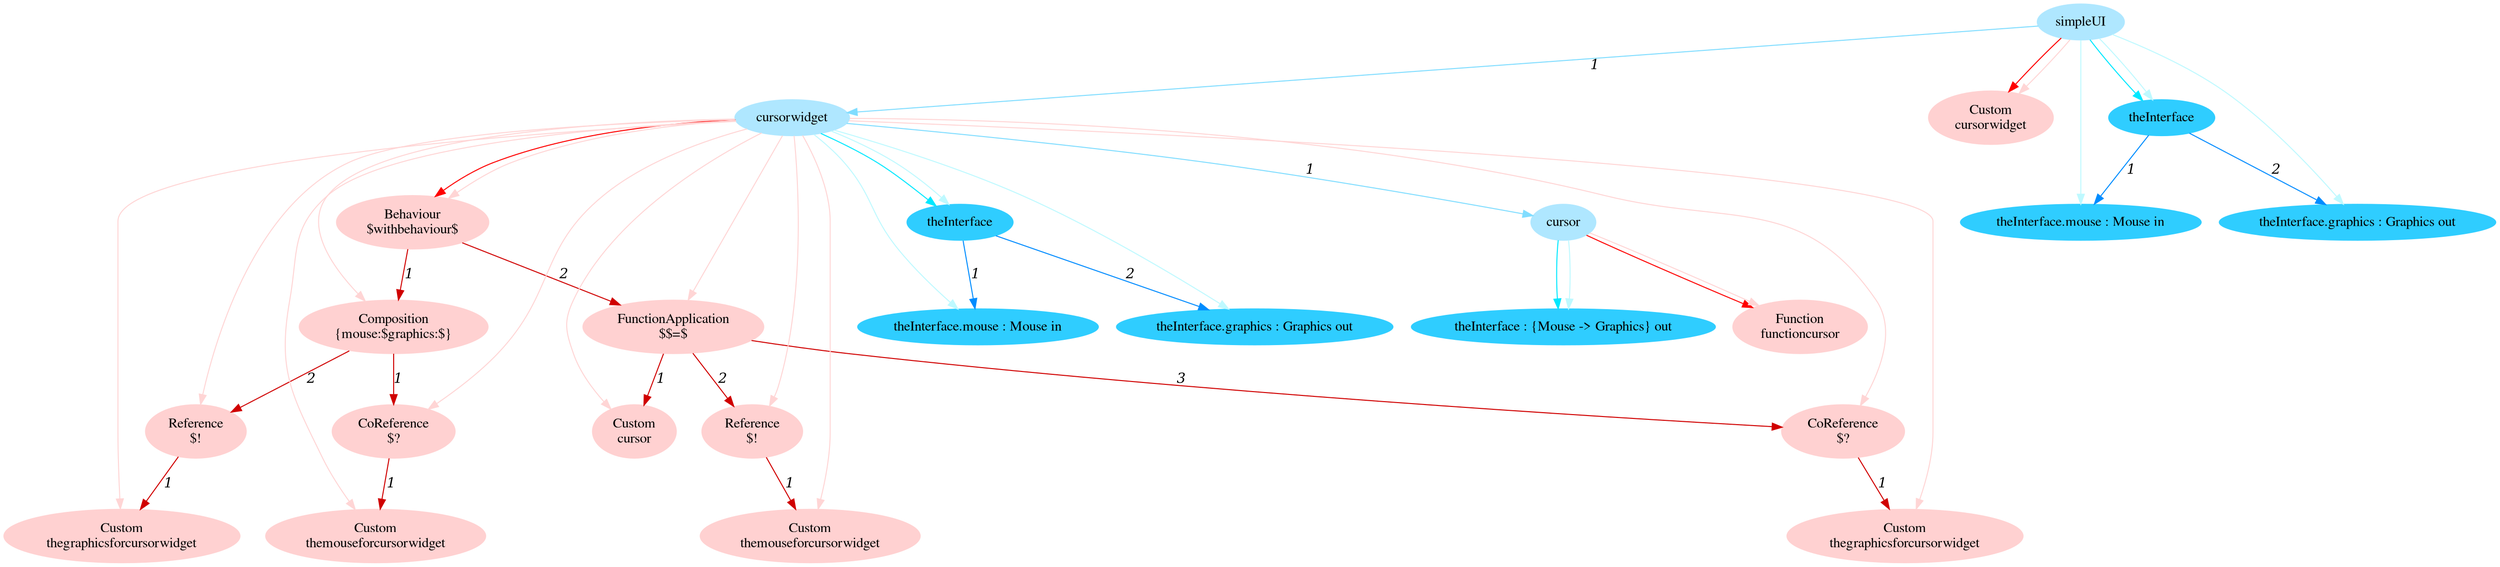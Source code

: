 digraph g{node_18859 [shape="ellipse", style="filled", color="#ffd1d1", fontname="Times", label="Function
functioncursor" ]
node_18872 [shape="ellipse", style="filled", color="#ffd1d1", fontname="Times", label="Behaviour
$withbehaviour$" ]
node_18874 [shape="ellipse", style="filled", color="#ffd1d1", fontname="Times", label="Composition
{mouse:$graphics:$}" ]
node_18876 [shape="ellipse", style="filled", color="#ffd1d1", fontname="Times", label="CoReference
$?" ]
node_18878 [shape="ellipse", style="filled", color="#ffd1d1", fontname="Times", label="Custom
themouseforcursorwidget" ]
node_18881 [shape="ellipse", style="filled", color="#ffd1d1", fontname="Times", label="Reference
$!" ]
node_18883 [shape="ellipse", style="filled", color="#ffd1d1", fontname="Times", label="Custom
thegraphicsforcursorwidget" ]
node_18888 [shape="ellipse", style="filled", color="#ffd1d1", fontname="Times", label="FunctionApplication
$$=$" ]
node_18890 [shape="ellipse", style="filled", color="#ffd1d1", fontname="Times", label="Custom
cursor" ]
node_18892 [shape="ellipse", style="filled", color="#ffd1d1", fontname="Times", label="Reference
$!" ]
node_18894 [shape="ellipse", style="filled", color="#ffd1d1", fontname="Times", label="Custom
themouseforcursorwidget" ]
node_18897 [shape="ellipse", style="filled", color="#ffd1d1", fontname="Times", label="CoReference
$?" ]
node_18899 [shape="ellipse", style="filled", color="#ffd1d1", fontname="Times", label="Custom
thegraphicsforcursorwidget" ]
node_18918 [shape="ellipse", style="filled", color="#ffd1d1", fontname="Times", label="Custom
cursorwidget" ]
node_18853 [shape="ellipse", style="filled", color="#afe7ff", fontname="Times", label="simpleUI" ]
node_18854 [shape="ellipse", style="filled", color="#afe7ff", fontname="Times", label="cursorwidget" ]
node_18855 [shape="ellipse", style="filled", color="#afe7ff", fontname="Times", label="cursor" ]
node_18856 [shape="ellipse", style="filled", color="#2fcdff", fontname="Times", label="theInterface : {Mouse -> Graphics} out" ]
node_18863 [shape="ellipse", style="filled", color="#2fcdff", fontname="Times", label="theInterface" ]
node_18864 [shape="ellipse", style="filled", color="#2fcdff", fontname="Times", label="theInterface.mouse : Mouse in" ]
node_18866 [shape="ellipse", style="filled", color="#2fcdff", fontname="Times", label="theInterface.graphics : Graphics out" ]
node_18909 [shape="ellipse", style="filled", color="#2fcdff", fontname="Times", label="theInterface" ]
node_18910 [shape="ellipse", style="filled", color="#2fcdff", fontname="Times", label="theInterface.mouse : Mouse in" ]
node_18912 [shape="ellipse", style="filled", color="#2fcdff", fontname="Times", label="theInterface.graphics : Graphics out" ]
node_18876 -> node_18878 [dir=forward, arrowHead=normal, fontname="Times-Italic", arrowsize=1, color="#d00000", label="1",  headlabel="", taillabel="" ]
node_18881 -> node_18883 [dir=forward, arrowHead=normal, fontname="Times-Italic", arrowsize=1, color="#d00000", label="1",  headlabel="", taillabel="" ]
node_18874 -> node_18876 [dir=forward, arrowHead=normal, fontname="Times-Italic", arrowsize=1, color="#d00000", label="1",  headlabel="", taillabel="" ]
node_18874 -> node_18881 [dir=forward, arrowHead=normal, fontname="Times-Italic", arrowsize=1, color="#d00000", label="2",  headlabel="", taillabel="" ]
node_18892 -> node_18894 [dir=forward, arrowHead=normal, fontname="Times-Italic", arrowsize=1, color="#d00000", label="1",  headlabel="", taillabel="" ]
node_18897 -> node_18899 [dir=forward, arrowHead=normal, fontname="Times-Italic", arrowsize=1, color="#d00000", label="1",  headlabel="", taillabel="" ]
node_18888 -> node_18890 [dir=forward, arrowHead=normal, fontname="Times-Italic", arrowsize=1, color="#d00000", label="1",  headlabel="", taillabel="" ]
node_18888 -> node_18892 [dir=forward, arrowHead=normal, fontname="Times-Italic", arrowsize=1, color="#d00000", label="2",  headlabel="", taillabel="" ]
node_18888 -> node_18897 [dir=forward, arrowHead=normal, fontname="Times-Italic", arrowsize=1, color="#d00000", label="3",  headlabel="", taillabel="" ]
node_18872 -> node_18874 [dir=forward, arrowHead=normal, fontname="Times-Italic", arrowsize=1, color="#d00000", label="1",  headlabel="", taillabel="" ]
node_18872 -> node_18888 [dir=forward, arrowHead=normal, fontname="Times-Italic", arrowsize=1, color="#d00000", label="2",  headlabel="", taillabel="" ]
node_18855 -> node_18859 [dir=forward, arrowHead=normal, fontname="Times-Italic", arrowsize=1, color="#ff0000", label="",  headlabel="", taillabel="" ]
node_18854 -> node_18872 [dir=forward, arrowHead=normal, fontname="Times-Italic", arrowsize=1, color="#ff0000", label="",  headlabel="", taillabel="" ]
node_18853 -> node_18918 [dir=forward, arrowHead=normal, fontname="Times-Italic", arrowsize=1, color="#ff0000", label="",  headlabel="", taillabel="" ]
node_18855 -> node_18859 [dir=forward, arrowHead=normal, fontname="Times-Italic", arrowsize=1, color="#ffd5d5", label="",  headlabel="", taillabel="" ]
node_18854 -> node_18872 [dir=forward, arrowHead=normal, fontname="Times-Italic", arrowsize=1, color="#ffd5d5", label="",  headlabel="", taillabel="" ]
node_18854 -> node_18874 [dir=forward, arrowHead=normal, fontname="Times-Italic", arrowsize=1, color="#ffd5d5", label="",  headlabel="", taillabel="" ]
node_18854 -> node_18876 [dir=forward, arrowHead=normal, fontname="Times-Italic", arrowsize=1, color="#ffd5d5", label="",  headlabel="", taillabel="" ]
node_18854 -> node_18878 [dir=forward, arrowHead=normal, fontname="Times-Italic", arrowsize=1, color="#ffd5d5", label="",  headlabel="", taillabel="" ]
node_18854 -> node_18881 [dir=forward, arrowHead=normal, fontname="Times-Italic", arrowsize=1, color="#ffd5d5", label="",  headlabel="", taillabel="" ]
node_18854 -> node_18883 [dir=forward, arrowHead=normal, fontname="Times-Italic", arrowsize=1, color="#ffd5d5", label="",  headlabel="", taillabel="" ]
node_18854 -> node_18888 [dir=forward, arrowHead=normal, fontname="Times-Italic", arrowsize=1, color="#ffd5d5", label="",  headlabel="", taillabel="" ]
node_18854 -> node_18890 [dir=forward, arrowHead=normal, fontname="Times-Italic", arrowsize=1, color="#ffd5d5", label="",  headlabel="", taillabel="" ]
node_18854 -> node_18892 [dir=forward, arrowHead=normal, fontname="Times-Italic", arrowsize=1, color="#ffd5d5", label="",  headlabel="", taillabel="" ]
node_18854 -> node_18894 [dir=forward, arrowHead=normal, fontname="Times-Italic", arrowsize=1, color="#ffd5d5", label="",  headlabel="", taillabel="" ]
node_18854 -> node_18897 [dir=forward, arrowHead=normal, fontname="Times-Italic", arrowsize=1, color="#ffd5d5", label="",  headlabel="", taillabel="" ]
node_18854 -> node_18899 [dir=forward, arrowHead=normal, fontname="Times-Italic", arrowsize=1, color="#ffd5d5", label="",  headlabel="", taillabel="" ]
node_18853 -> node_18918 [dir=forward, arrowHead=normal, fontname="Times-Italic", arrowsize=1, color="#ffd5d5", label="",  headlabel="", taillabel="" ]
node_18855 -> node_18856 [dir=forward, arrowHead=normal, fontname="Times-Italic", arrowsize=1, color="#00e8ff", label="",  headlabel="", taillabel="" ]
node_18854 -> node_18863 [dir=forward, arrowHead=normal, fontname="Times-Italic", arrowsize=1, color="#00e8ff", label="",  headlabel="", taillabel="" ]
node_18853 -> node_18909 [dir=forward, arrowHead=normal, fontname="Times-Italic", arrowsize=1, color="#00e8ff", label="",  headlabel="", taillabel="" ]
node_18855 -> node_18856 [dir=forward, arrowHead=normal, fontname="Times-Italic", arrowsize=1, color="#bef9ff", label="",  headlabel="", taillabel="" ]
node_18854 -> node_18864 [dir=forward, arrowHead=normal, fontname="Times-Italic", arrowsize=1, color="#bef9ff", label="",  headlabel="", taillabel="" ]
node_18854 -> node_18866 [dir=forward, arrowHead=normal, fontname="Times-Italic", arrowsize=1, color="#bef9ff", label="",  headlabel="", taillabel="" ]
node_18854 -> node_18863 [dir=forward, arrowHead=normal, fontname="Times-Italic", arrowsize=1, color="#bef9ff", label="",  headlabel="", taillabel="" ]
node_18853 -> node_18910 [dir=forward, arrowHead=normal, fontname="Times-Italic", arrowsize=1, color="#bef9ff", label="",  headlabel="", taillabel="" ]
node_18853 -> node_18912 [dir=forward, arrowHead=normal, fontname="Times-Italic", arrowsize=1, color="#bef9ff", label="",  headlabel="", taillabel="" ]
node_18853 -> node_18909 [dir=forward, arrowHead=normal, fontname="Times-Italic", arrowsize=1, color="#bef9ff", label="",  headlabel="", taillabel="" ]
node_18863 -> node_18864 [dir=forward, arrowHead=normal, fontname="Times-Italic", arrowsize=1, color="#008cff", label="1",  headlabel="", taillabel="" ]
node_18863 -> node_18866 [dir=forward, arrowHead=normal, fontname="Times-Italic", arrowsize=1, color="#008cff", label="2",  headlabel="", taillabel="" ]
node_18909 -> node_18910 [dir=forward, arrowHead=normal, fontname="Times-Italic", arrowsize=1, color="#008cff", label="1",  headlabel="", taillabel="" ]
node_18909 -> node_18912 [dir=forward, arrowHead=normal, fontname="Times-Italic", arrowsize=1, color="#008cff", label="2",  headlabel="", taillabel="" ]
node_18854 -> node_18855 [dir=forward, arrowHead=normal, fontname="Times-Italic", arrowsize=1, color="#81ddff", label="1",  headlabel="", taillabel="" ]
node_18853 -> node_18854 [dir=forward, arrowHead=normal, fontname="Times-Italic", arrowsize=1, color="#81ddff", label="1",  headlabel="", taillabel="" ]
}